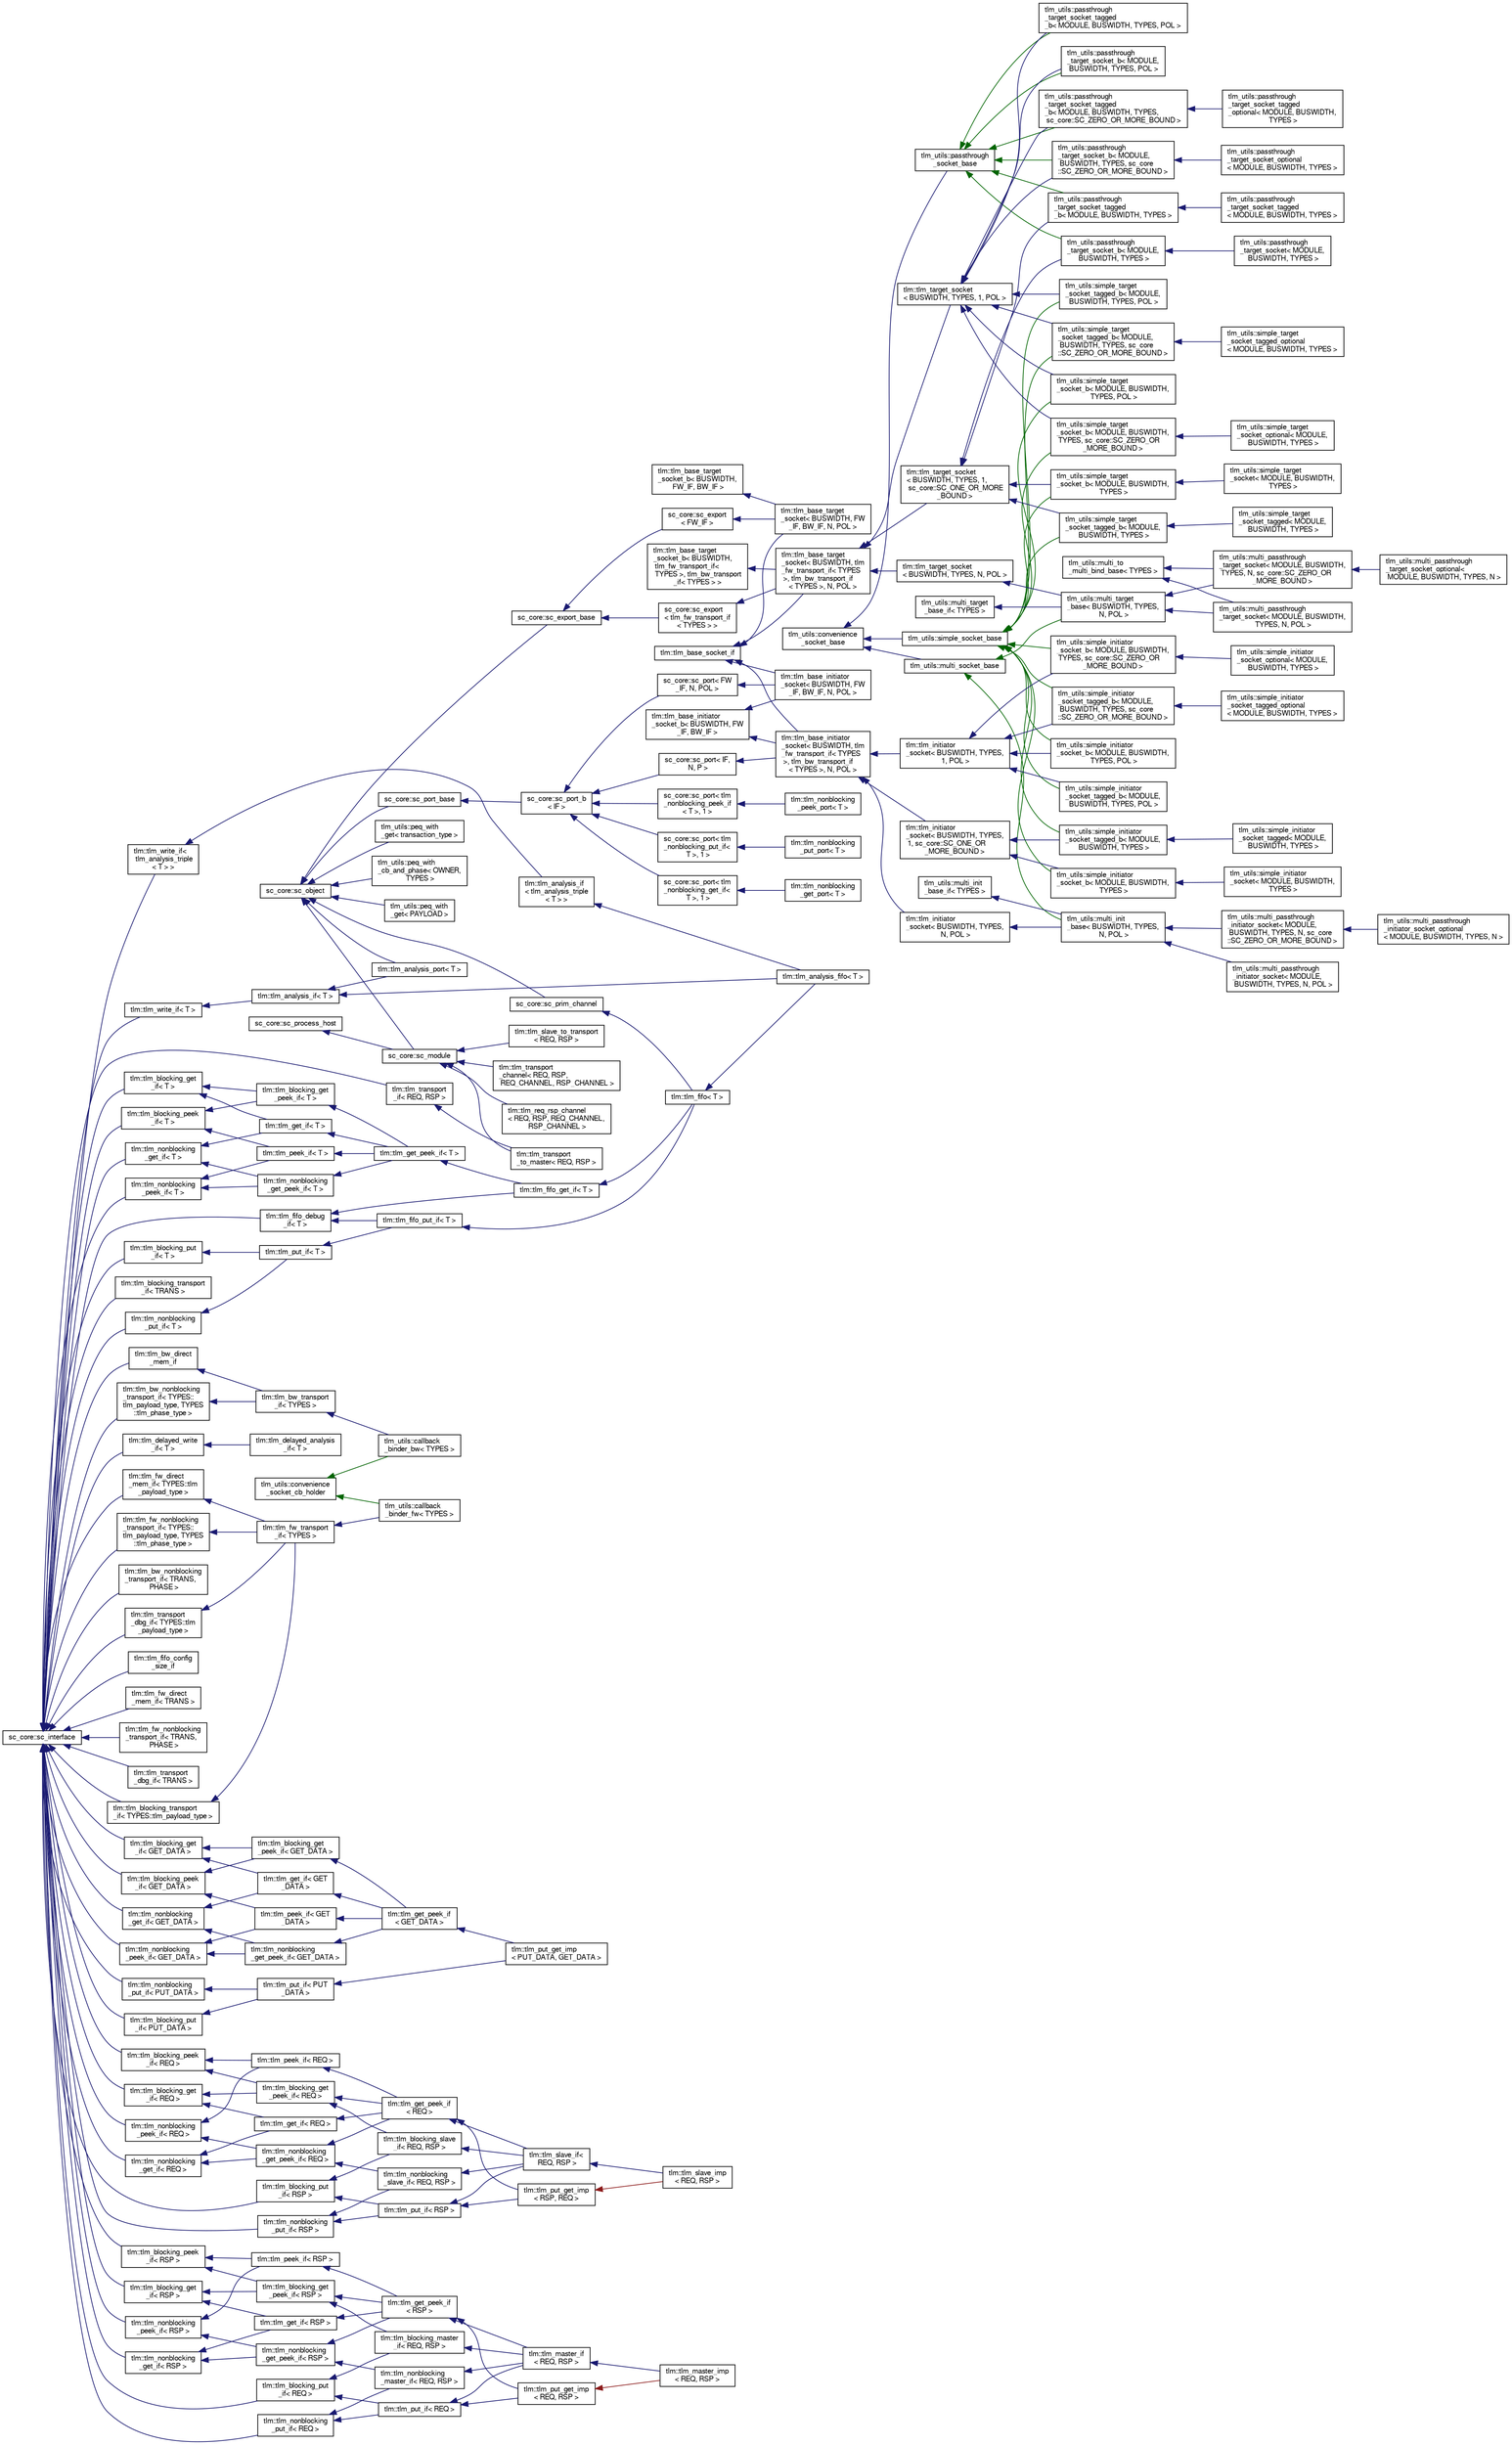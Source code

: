 digraph "Graphical Class Hierarchy"
{
  edge [fontname="FreeSans",fontsize="10",labelfontname="FreeSans",labelfontsize="10"];
  node [fontname="FreeSans",fontsize="10",shape=record];
  rankdir="LR";
  Node201 [label="tlm_utils::convenience\l_socket_base",height=0.2,width=0.4,color="black", fillcolor="white", style="filled",URL="$a02527.html"];
  Node201 -> Node202 [dir="back",color="midnightblue",fontsize="10",style="solid",fontname="FreeSans"];
  Node202 [label="tlm_utils::multi_socket_base",height=0.2,width=0.4,color="black", fillcolor="white", style="filled",URL="$a02539.html"];
  Node202 -> Node55 [dir="back",color="darkgreen",fontsize="10",style="solid",fontname="FreeSans"];
  Node55 [label="tlm_utils::multi_init\l_base\< BUSWIDTH, TYPES,\l N, POL \>",height=0.2,width=0.4,color="black", fillcolor="white", style="filled",URL="$a02603.html"];
  Node55 -> Node56 [dir="back",color="midnightblue",fontsize="10",style="solid",fontname="FreeSans"];
  Node56 [label="tlm_utils::multi_passthrough\l_initiator_socket\< MODULE,\l BUSWIDTH, TYPES, N, sc_core\l::SC_ZERO_OR_MORE_BOUND \>",height=0.2,width=0.4,color="black", fillcolor="white", style="filled",URL="$a02571.html"];
  Node56 -> Node57 [dir="back",color="midnightblue",fontsize="10",style="solid",fontname="FreeSans"];
  Node57 [label="tlm_utils::multi_passthrough\l_initiator_socket_optional\l\< MODULE, BUSWIDTH, TYPES, N \>",height=0.2,width=0.4,color="black", fillcolor="white", style="filled",URL="$a02575.html"];
  Node55 -> Node58 [dir="back",color="midnightblue",fontsize="10",style="solid",fontname="FreeSans"];
  Node58 [label="tlm_utils::multi_passthrough\l_initiator_socket\< MODULE,\l BUSWIDTH, TYPES, N, POL \>",height=0.2,width=0.4,color="black", fillcolor="white", style="filled",URL="$a02571.html"];
  Node202 -> Node3 [dir="back",color="darkgreen",fontsize="10",style="solid",fontname="FreeSans"];
  Node3 [label="tlm_utils::multi_target\l_base\< BUSWIDTH, TYPES,\l N, POL \>",height=0.2,width=0.4,color="black", fillcolor="white", style="filled",URL="$a02611.html"];
  Node3 -> Node4 [dir="back",color="midnightblue",fontsize="10",style="solid",fontname="FreeSans"];
  Node4 [label="tlm_utils::multi_passthrough\l_target_socket\< MODULE, BUSWIDTH,\l TYPES, N, sc_core::SC_ZERO_OR\l_MORE_BOUND \>",height=0.2,width=0.4,color="black", fillcolor="white", style="filled",URL="$a02579.html"];
  Node4 -> Node5 [dir="back",color="midnightblue",fontsize="10",style="solid",fontname="FreeSans"];
  Node5 [label="tlm_utils::multi_passthrough\l_target_socket_optional\<\l MODULE, BUSWIDTH, TYPES, N \>",height=0.2,width=0.4,color="black", fillcolor="white", style="filled",URL="$a02583.html"];
  Node3 -> Node6 [dir="back",color="midnightblue",fontsize="10",style="solid",fontname="FreeSans"];
  Node6 [label="tlm_utils::multi_passthrough\l_target_socket\< MODULE, BUSWIDTH,\l TYPES, N, POL \>",height=0.2,width=0.4,color="black", fillcolor="white", style="filled",URL="$a02579.html"];
  Node201 -> Node203 [dir="back",color="midnightblue",fontsize="10",style="solid",fontname="FreeSans"];
  Node203 [label="tlm_utils::passthrough\l_socket_base",height=0.2,width=0.4,color="black", fillcolor="white", style="filled",URL="$a02535.html"];
  Node203 -> Node21 [dir="back",color="darkgreen",fontsize="10",style="solid",fontname="FreeSans"];
  Node21 [label="tlm_utils::passthrough\l_target_socket_b\< MODULE,\l BUSWIDTH, TYPES \>",height=0.2,width=0.4,color="black", fillcolor="white", style="filled",URL="$a02619.html"];
  Node21 -> Node22 [dir="back",color="midnightblue",fontsize="10",style="solid",fontname="FreeSans"];
  Node22 [label="tlm_utils::passthrough\l_target_socket\< MODULE,\l BUSWIDTH, TYPES \>",height=0.2,width=0.4,color="black", fillcolor="white", style="filled",URL="$a02627.html"];
  Node203 -> Node8 [dir="back",color="darkgreen",fontsize="10",style="solid",fontname="FreeSans"];
  Node8 [label="tlm_utils::passthrough\l_target_socket_b\< MODULE,\l BUSWIDTH, TYPES, sc_core\l::SC_ZERO_OR_MORE_BOUND \>",height=0.2,width=0.4,color="black", fillcolor="white", style="filled",URL="$a02619.html"];
  Node8 -> Node9 [dir="back",color="midnightblue",fontsize="10",style="solid",fontname="FreeSans"];
  Node9 [label="tlm_utils::passthrough\l_target_socket_optional\l\< MODULE, BUSWIDTH, TYPES \>",height=0.2,width=0.4,color="black", fillcolor="white", style="filled",URL="$a02631.html"];
  Node203 -> Node23 [dir="back",color="darkgreen",fontsize="10",style="solid",fontname="FreeSans"];
  Node23 [label="tlm_utils::passthrough\l_target_socket_tagged\l_b\< MODULE, BUSWIDTH, TYPES \>",height=0.2,width=0.4,color="black", fillcolor="white", style="filled",URL="$a02635.html"];
  Node23 -> Node24 [dir="back",color="midnightblue",fontsize="10",style="solid",fontname="FreeSans"];
  Node24 [label="tlm_utils::passthrough\l_target_socket_tagged\l\< MODULE, BUSWIDTH, TYPES \>",height=0.2,width=0.4,color="black", fillcolor="white", style="filled",URL="$a02643.html"];
  Node203 -> Node10 [dir="back",color="darkgreen",fontsize="10",style="solid",fontname="FreeSans"];
  Node10 [label="tlm_utils::passthrough\l_target_socket_tagged\l_b\< MODULE, BUSWIDTH, TYPES,\l sc_core::SC_ZERO_OR_MORE_BOUND \>",height=0.2,width=0.4,color="black", fillcolor="white", style="filled",URL="$a02635.html"];
  Node10 -> Node11 [dir="back",color="midnightblue",fontsize="10",style="solid",fontname="FreeSans"];
  Node11 [label="tlm_utils::passthrough\l_target_socket_tagged\l_optional\< MODULE, BUSWIDTH,\l TYPES \>",height=0.2,width=0.4,color="black", fillcolor="white", style="filled",URL="$a02647.html"];
  Node203 -> Node16 [dir="back",color="darkgreen",fontsize="10",style="solid",fontname="FreeSans"];
  Node16 [label="tlm_utils::passthrough\l_target_socket_b\< MODULE,\l BUSWIDTH, TYPES, POL \>",height=0.2,width=0.4,color="black", fillcolor="white", style="filled",URL="$a02619.html"];
  Node203 -> Node17 [dir="back",color="darkgreen",fontsize="10",style="solid",fontname="FreeSans"];
  Node17 [label="tlm_utils::passthrough\l_target_socket_tagged\l_b\< MODULE, BUSWIDTH, TYPES, POL \>",height=0.2,width=0.4,color="black", fillcolor="white", style="filled",URL="$a02635.html"];
  Node201 -> Node204 [dir="back",color="midnightblue",fontsize="10",style="solid",fontname="FreeSans"];
  Node204 [label="tlm_utils::simple_socket_base",height=0.2,width=0.4,color="black", fillcolor="white", style="filled",URL="$a02531.html"];
  Node204 -> Node67 [dir="back",color="darkgreen",fontsize="10",style="solid",fontname="FreeSans"];
  Node67 [label="tlm_utils::simple_initiator\l_socket_b\< MODULE, BUSWIDTH,\l TYPES \>",height=0.2,width=0.4,color="black", fillcolor="white", style="filled",URL="$a02671.html"];
  Node67 -> Node68 [dir="back",color="midnightblue",fontsize="10",style="solid",fontname="FreeSans"];
  Node68 [label="tlm_utils::simple_initiator\l_socket\< MODULE, BUSWIDTH,\l TYPES \>",height=0.2,width=0.4,color="black", fillcolor="white", style="filled",URL="$a02679.html"];
  Node204 -> Node60 [dir="back",color="darkgreen",fontsize="10",style="solid",fontname="FreeSans"];
  Node60 [label="tlm_utils::simple_initiator\l_socket_b\< MODULE, BUSWIDTH,\l TYPES, sc_core::SC_ZERO_OR\l_MORE_BOUND \>",height=0.2,width=0.4,color="black", fillcolor="white", style="filled",URL="$a02671.html"];
  Node60 -> Node61 [dir="back",color="midnightblue",fontsize="10",style="solid",fontname="FreeSans"];
  Node61 [label="tlm_utils::simple_initiator\l_socket_optional\< MODULE,\l BUSWIDTH, TYPES \>",height=0.2,width=0.4,color="black", fillcolor="white", style="filled",URL="$a02683.html"];
  Node204 -> Node69 [dir="back",color="darkgreen",fontsize="10",style="solid",fontname="FreeSans"];
  Node69 [label="tlm_utils::simple_initiator\l_socket_tagged_b\< MODULE,\l BUSWIDTH, TYPES \>",height=0.2,width=0.4,color="black", fillcolor="white", style="filled",URL="$a02687.html"];
  Node69 -> Node70 [dir="back",color="midnightblue",fontsize="10",style="solid",fontname="FreeSans"];
  Node70 [label="tlm_utils::simple_initiator\l_socket_tagged\< MODULE,\l BUSWIDTH, TYPES \>",height=0.2,width=0.4,color="black", fillcolor="white", style="filled",URL="$a02695.html"];
  Node204 -> Node62 [dir="back",color="darkgreen",fontsize="10",style="solid",fontname="FreeSans"];
  Node62 [label="tlm_utils::simple_initiator\l_socket_tagged_b\< MODULE,\l BUSWIDTH, TYPES, sc_core\l::SC_ZERO_OR_MORE_BOUND \>",height=0.2,width=0.4,color="black", fillcolor="white", style="filled",URL="$a02687.html"];
  Node62 -> Node63 [dir="back",color="midnightblue",fontsize="10",style="solid",fontname="FreeSans"];
  Node63 [label="tlm_utils::simple_initiator\l_socket_tagged_optional\l\< MODULE, BUSWIDTH, TYPES \>",height=0.2,width=0.4,color="black", fillcolor="white", style="filled",URL="$a02699.html"];
  Node204 -> Node25 [dir="back",color="darkgreen",fontsize="10",style="solid",fontname="FreeSans"];
  Node25 [label="tlm_utils::simple_target\l_socket_b\< MODULE, BUSWIDTH,\l TYPES \>",height=0.2,width=0.4,color="black", fillcolor="white", style="filled",URL="$a02703.html"];
  Node25 -> Node26 [dir="back",color="midnightblue",fontsize="10",style="solid",fontname="FreeSans"];
  Node26 [label="tlm_utils::simple_target\l_socket\< MODULE, BUSWIDTH,\l TYPES \>",height=0.2,width=0.4,color="black", fillcolor="white", style="filled",URL="$a02727.html"];
  Node204 -> Node12 [dir="back",color="darkgreen",fontsize="10",style="solid",fontname="FreeSans"];
  Node12 [label="tlm_utils::simple_target\l_socket_b\< MODULE, BUSWIDTH,\l TYPES, sc_core::SC_ZERO_OR\l_MORE_BOUND \>",height=0.2,width=0.4,color="black", fillcolor="white", style="filled",URL="$a02703.html"];
  Node12 -> Node13 [dir="back",color="midnightblue",fontsize="10",style="solid",fontname="FreeSans"];
  Node13 [label="tlm_utils::simple_target\l_socket_optional\< MODULE,\l BUSWIDTH, TYPES \>",height=0.2,width=0.4,color="black", fillcolor="white", style="filled",URL="$a02731.html"];
  Node204 -> Node27 [dir="back",color="darkgreen",fontsize="10",style="solid",fontname="FreeSans"];
  Node27 [label="tlm_utils::simple_target\l_socket_tagged_b\< MODULE,\l BUSWIDTH, TYPES \>",height=0.2,width=0.4,color="black", fillcolor="white", style="filled",URL="$a02735.html"];
  Node27 -> Node28 [dir="back",color="midnightblue",fontsize="10",style="solid",fontname="FreeSans"];
  Node28 [label="tlm_utils::simple_target\l_socket_tagged\< MODULE,\l BUSWIDTH, TYPES \>",height=0.2,width=0.4,color="black", fillcolor="white", style="filled",URL="$a02759.html"];
  Node204 -> Node14 [dir="back",color="darkgreen",fontsize="10",style="solid",fontname="FreeSans"];
  Node14 [label="tlm_utils::simple_target\l_socket_tagged_b\< MODULE,\l BUSWIDTH, TYPES, sc_core\l::SC_ZERO_OR_MORE_BOUND \>",height=0.2,width=0.4,color="black", fillcolor="white", style="filled",URL="$a02735.html"];
  Node14 -> Node15 [dir="back",color="midnightblue",fontsize="10",style="solid",fontname="FreeSans"];
  Node15 [label="tlm_utils::simple_target\l_socket_tagged_optional\l\< MODULE, BUSWIDTH, TYPES \>",height=0.2,width=0.4,color="black", fillcolor="white", style="filled",URL="$a02763.html"];
  Node204 -> Node64 [dir="back",color="darkgreen",fontsize="10",style="solid",fontname="FreeSans"];
  Node64 [label="tlm_utils::simple_initiator\l_socket_b\< MODULE, BUSWIDTH,\l TYPES, POL \>",height=0.2,width=0.4,color="black", fillcolor="white", style="filled",URL="$a02671.html"];
  Node204 -> Node65 [dir="back",color="darkgreen",fontsize="10",style="solid",fontname="FreeSans"];
  Node65 [label="tlm_utils::simple_initiator\l_socket_tagged_b\< MODULE,\l BUSWIDTH, TYPES, POL \>",height=0.2,width=0.4,color="black", fillcolor="white", style="filled",URL="$a02687.html"];
  Node204 -> Node18 [dir="back",color="darkgreen",fontsize="10",style="solid",fontname="FreeSans"];
  Node18 [label="tlm_utils::simple_target\l_socket_b\< MODULE, BUSWIDTH,\l TYPES, POL \>",height=0.2,width=0.4,color="black", fillcolor="white", style="filled",URL="$a02703.html"];
  Node204 -> Node19 [dir="back",color="darkgreen",fontsize="10",style="solid",fontname="FreeSans"];
  Node19 [label="tlm_utils::simple_target\l_socket_tagged_b\< MODULE,\l BUSWIDTH, TYPES, POL \>",height=0.2,width=0.4,color="black", fillcolor="white", style="filled",URL="$a02735.html"];
  Node200 [label="tlm_utils::convenience\l_socket_cb_holder",height=0.2,width=0.4,color="black", fillcolor="white", style="filled",URL="$a02543.html"];
  Node200 -> Node116 [dir="back",color="darkgreen",fontsize="10",style="solid",fontname="FreeSans"];
  Node116 [label="tlm_utils::callback\l_binder_bw\< TYPES \>",height=0.2,width=0.4,color="black", fillcolor="white", style="filled",URL="$a02595.html"];
  Node200 -> Node167 [dir="back",color="darkgreen",fontsize="10",style="solid",fontname="FreeSans"];
  Node167 [label="tlm_utils::callback\l_binder_fw\< TYPES \>",height=0.2,width=0.4,color="black", fillcolor="white", style="filled",URL="$a02591.html"];
  Node192 [label="tlm_utils::multi_init\l_base_if\< TYPES \>",height=0.2,width=0.4,color="black", fillcolor="white", style="filled",URL="$a02599.html"];
  Node192 -> Node55 [dir="back",color="midnightblue",fontsize="10",style="solid",fontname="FreeSans"];
  Node191 [label="tlm_utils::multi_target\l_base_if\< TYPES \>",height=0.2,width=0.4,color="black", fillcolor="white", style="filled",URL="$a02607.html"];
  Node191 -> Node3 [dir="back",color="midnightblue",fontsize="10",style="solid",fontname="FreeSans"];
  Node190 [label="tlm_utils::multi_to\l_multi_bind_base\< TYPES \>",height=0.2,width=0.4,color="black", fillcolor="white", style="filled",URL="$a02615.html"];
  Node190 -> Node4 [dir="back",color="midnightblue",fontsize="10",style="solid",fontname="FreeSans"];
  Node190 -> Node6 [dir="back",color="midnightblue",fontsize="10",style="solid",fontname="FreeSans"];
  Node102 [label="sc_core::sc_interface",height=0.2,width=0.4,color="black", fillcolor="white", style="filled",URL="/mnt/c/Users/fangk/Documents/hdl-playground/lib/systemc-2.3.3/objdir/docs/sysc/doxygen/systemc.tag$a01196.html"];
  Node102 -> Node103 [dir="back",color="midnightblue",fontsize="10",style="solid",fontname="FreeSans"];
  Node103 [label="tlm::tlm_blocking_get\l_if\< T \>",height=0.2,width=0.4,color="black", fillcolor="white", style="filled",URL="$a02275.html"];
  Node103 -> Node104 [dir="back",color="midnightblue",fontsize="10",style="solid",fontname="FreeSans"];
  Node104 [label="tlm::tlm_blocking_get\l_peek_if\< T \>",height=0.2,width=0.4,color="black", fillcolor="white", style="filled",URL="$a02311.html"];
  Node104 -> Node105 [dir="back",color="midnightblue",fontsize="10",style="solid",fontname="FreeSans"];
  Node105 [label="tlm::tlm_get_peek_if\< T \>",height=0.2,width=0.4,color="black", fillcolor="white", style="filled",URL="$a02319.html"];
  Node105 -> Node106 [dir="back",color="midnightblue",fontsize="10",style="solid",fontname="FreeSans"];
  Node106 [label="tlm::tlm_fifo_get_if\< T \>",height=0.2,width=0.4,color="black", fillcolor="white", style="filled",URL="$a02331.html"];
  Node106 -> Node97 [dir="back",color="midnightblue",fontsize="10",style="solid",fontname="FreeSans"];
  Node97 [label="tlm::tlm_fifo\< T \>",height=0.2,width=0.4,color="black", fillcolor="white", style="filled",URL="$a02379.html"];
  Node97 -> Node98 [dir="back",color="midnightblue",fontsize="10",style="solid",fontname="FreeSans"];
  Node98 [label="tlm::tlm_analysis_fifo\< T \>",height=0.2,width=0.4,color="black", fillcolor="white", style="filled",URL="$a02243.html"];
  Node103 -> Node107 [dir="back",color="midnightblue",fontsize="10",style="solid",fontname="FreeSans"];
  Node107 [label="tlm::tlm_get_if\< T \>",height=0.2,width=0.4,color="black", fillcolor="white", style="filled",URL="$a02291.html"];
  Node107 -> Node105 [dir="back",color="midnightblue",fontsize="10",style="solid",fontname="FreeSans"];
  Node102 -> Node108 [dir="back",color="midnightblue",fontsize="10",style="solid",fontname="FreeSans"];
  Node108 [label="tlm::tlm_blocking_peek\l_if\< T \>",height=0.2,width=0.4,color="black", fillcolor="white", style="filled",URL="$a02299.html"];
  Node108 -> Node104 [dir="back",color="midnightblue",fontsize="10",style="solid",fontname="FreeSans"];
  Node108 -> Node109 [dir="back",color="midnightblue",fontsize="10",style="solid",fontname="FreeSans"];
  Node109 [label="tlm::tlm_peek_if\< T \>",height=0.2,width=0.4,color="black", fillcolor="white", style="filled",URL="$a02307.html"];
  Node109 -> Node105 [dir="back",color="midnightblue",fontsize="10",style="solid",fontname="FreeSans"];
  Node102 -> Node110 [dir="back",color="midnightblue",fontsize="10",style="solid",fontname="FreeSans"];
  Node110 [label="tlm::tlm_blocking_put\l_if\< T \>",height=0.2,width=0.4,color="black", fillcolor="white", style="filled",URL="$a02279.html"];
  Node110 -> Node111 [dir="back",color="midnightblue",fontsize="10",style="solid",fontname="FreeSans"];
  Node111 [label="tlm::tlm_put_if\< T \>",height=0.2,width=0.4,color="black", fillcolor="white", style="filled",URL="$a02295.html"];
  Node111 -> Node112 [dir="back",color="midnightblue",fontsize="10",style="solid",fontname="FreeSans"];
  Node112 [label="tlm::tlm_fifo_put_if\< T \>",height=0.2,width=0.4,color="black", fillcolor="white", style="filled",URL="$a02327.html"];
  Node112 -> Node97 [dir="back",color="midnightblue",fontsize="10",style="solid",fontname="FreeSans"];
  Node102 -> Node113 [dir="back",color="midnightblue",fontsize="10",style="solid",fontname="FreeSans"];
  Node113 [label="tlm::tlm_blocking_transport\l_if\< TRANS \>",height=0.2,width=0.4,color="black", fillcolor="white", style="filled",URL="$a02431.html"];
  Node102 -> Node114 [dir="back",color="midnightblue",fontsize="10",style="solid",fontname="FreeSans"];
  Node114 [label="tlm::tlm_bw_direct\l_mem_if",height=0.2,width=0.4,color="black", fillcolor="white", style="filled",URL="$a02439.html"];
  Node114 -> Node115 [dir="back",color="midnightblue",fontsize="10",style="solid",fontname="FreeSans"];
  Node115 [label="tlm::tlm_bw_transport\l_if\< TYPES \>",height=0.2,width=0.4,color="black", fillcolor="white", style="filled",URL="$a02455.html"];
  Node115 -> Node116 [dir="back",color="midnightblue",fontsize="10",style="solid",fontname="FreeSans"];
  Node102 -> Node117 [dir="back",color="midnightblue",fontsize="10",style="solid",fontname="FreeSans"];
  Node117 [label="tlm::tlm_bw_nonblocking\l_transport_if\< TRANS,\l PHASE \>",height=0.2,width=0.4,color="black", fillcolor="white", style="filled",URL="$a02427.html"];
  Node102 -> Node118 [dir="back",color="midnightblue",fontsize="10",style="solid",fontname="FreeSans"];
  Node118 [label="tlm::tlm_delayed_write\l_if\< T \>",height=0.2,width=0.4,color="black", fillcolor="white", style="filled",URL="$a02267.html"];
  Node118 -> Node119 [dir="back",color="midnightblue",fontsize="10",style="solid",fontname="FreeSans"];
  Node119 [label="tlm::tlm_delayed_analysis\l_if\< T \>",height=0.2,width=0.4,color="black", fillcolor="white", style="filled",URL="$a02251.html"];
  Node102 -> Node120 [dir="back",color="midnightblue",fontsize="10",style="solid",fontname="FreeSans"];
  Node120 [label="tlm::tlm_fifo_config\l_size_if",height=0.2,width=0.4,color="black", fillcolor="white", style="filled",URL="$a02335.html"];
  Node102 -> Node121 [dir="back",color="midnightblue",fontsize="10",style="solid",fontname="FreeSans"];
  Node121 [label="tlm::tlm_fifo_debug\l_if\< T \>",height=0.2,width=0.4,color="black", fillcolor="white", style="filled",URL="$a02323.html"];
  Node121 -> Node106 [dir="back",color="midnightblue",fontsize="10",style="solid",fontname="FreeSans"];
  Node121 -> Node112 [dir="back",color="midnightblue",fontsize="10",style="solid",fontname="FreeSans"];
  Node102 -> Node122 [dir="back",color="midnightblue",fontsize="10",style="solid",fontname="FreeSans"];
  Node122 [label="tlm::tlm_fw_direct\l_mem_if\< TRANS \>",height=0.2,width=0.4,color="black", fillcolor="white", style="filled",URL="$a02435.html"];
  Node102 -> Node123 [dir="back",color="midnightblue",fontsize="10",style="solid",fontname="FreeSans"];
  Node123 [label="tlm::tlm_fw_nonblocking\l_transport_if\< TRANS,\l PHASE \>",height=0.2,width=0.4,color="black", fillcolor="white", style="filled",URL="$a02423.html"];
  Node102 -> Node124 [dir="back",color="midnightblue",fontsize="10",style="solid",fontname="FreeSans"];
  Node124 [label="tlm::tlm_nonblocking\l_get_if\< T \>",height=0.2,width=0.4,color="black", fillcolor="white", style="filled",URL="$a02283.html"];
  Node124 -> Node107 [dir="back",color="midnightblue",fontsize="10",style="solid",fontname="FreeSans"];
  Node124 -> Node125 [dir="back",color="midnightblue",fontsize="10",style="solid",fontname="FreeSans"];
  Node125 [label="tlm::tlm_nonblocking\l_get_peek_if\< T \>",height=0.2,width=0.4,color="black", fillcolor="white", style="filled",URL="$a02315.html"];
  Node125 -> Node105 [dir="back",color="midnightblue",fontsize="10",style="solid",fontname="FreeSans"];
  Node102 -> Node126 [dir="back",color="midnightblue",fontsize="10",style="solid",fontname="FreeSans"];
  Node126 [label="tlm::tlm_nonblocking\l_peek_if\< T \>",height=0.2,width=0.4,color="black", fillcolor="white", style="filled",URL="$a02303.html"];
  Node126 -> Node125 [dir="back",color="midnightblue",fontsize="10",style="solid",fontname="FreeSans"];
  Node126 -> Node109 [dir="back",color="midnightblue",fontsize="10",style="solid",fontname="FreeSans"];
  Node102 -> Node127 [dir="back",color="midnightblue",fontsize="10",style="solid",fontname="FreeSans"];
  Node127 [label="tlm::tlm_nonblocking\l_put_if\< T \>",height=0.2,width=0.4,color="black", fillcolor="white", style="filled",URL="$a02287.html"];
  Node127 -> Node111 [dir="back",color="midnightblue",fontsize="10",style="solid",fontname="FreeSans"];
  Node102 -> Node128 [dir="back",color="midnightblue",fontsize="10",style="solid",fontname="FreeSans"];
  Node128 [label="tlm::tlm_transport\l_dbg_if\< TRANS \>",height=0.2,width=0.4,color="black", fillcolor="white", style="filled",URL="$a02443.html"];
  Node102 -> Node129 [dir="back",color="midnightblue",fontsize="10",style="solid",fontname="FreeSans"];
  Node129 [label="tlm::tlm_transport\l_if\< REQ, RSP \>",height=0.2,width=0.4,color="black", fillcolor="white", style="filled",URL="$a02271.html"];
  Node129 -> Node80 [dir="back",color="midnightblue",fontsize="10",style="solid",fontname="FreeSans"];
  Node80 [label="tlm::tlm_transport\l_to_master\< REQ, RSP \>",height=0.2,width=0.4,color="black", fillcolor="white", style="filled",URL="$a02367.html"];
  Node102 -> Node130 [dir="back",color="midnightblue",fontsize="10",style="solid",fontname="FreeSans"];
  Node130 [label="tlm::tlm_write_if\< T \>",height=0.2,width=0.4,color="black", fillcolor="white", style="filled",URL="$a02263.html"];
  Node130 -> Node131 [dir="back",color="midnightblue",fontsize="10",style="solid",fontname="FreeSans"];
  Node131 [label="tlm::tlm_analysis_if\< T \>",height=0.2,width=0.4,color="black", fillcolor="white", style="filled",URL="$a02247.html"];
  Node131 -> Node98 [dir="back",color="midnightblue",fontsize="10",style="solid",fontname="FreeSans"];
  Node131 -> Node99 [dir="back",color="midnightblue",fontsize="10",style="solid",fontname="FreeSans"];
  Node99 [label="tlm::tlm_analysis_port\< T \>",height=0.2,width=0.4,color="black", fillcolor="white", style="filled",URL="$a02255.html"];
  Node102 -> Node132 [dir="back",color="midnightblue",fontsize="10",style="solid",fontname="FreeSans"];
  Node132 [label="tlm::tlm_blocking_get\l_if\< GET_DATA \>",height=0.2,width=0.4,color="black", fillcolor="white", style="filled",URL="$a02275.html"];
  Node132 -> Node133 [dir="back",color="midnightblue",fontsize="10",style="solid",fontname="FreeSans"];
  Node133 [label="tlm::tlm_blocking_get\l_peek_if\< GET_DATA \>",height=0.2,width=0.4,color="black", fillcolor="white", style="filled",URL="$a02311.html"];
  Node133 -> Node134 [dir="back",color="midnightblue",fontsize="10",style="solid",fontname="FreeSans"];
  Node134 [label="tlm::tlm_get_peek_if\l\< GET_DATA \>",height=0.2,width=0.4,color="black", fillcolor="white", style="filled",URL="$a02319.html"];
  Node134 -> Node135 [dir="back",color="midnightblue",fontsize="10",style="solid",fontname="FreeSans"];
  Node135 [label="tlm::tlm_put_get_imp\l\< PUT_DATA, GET_DATA \>",height=0.2,width=0.4,color="black", fillcolor="white", style="filled",URL="$a02383.html"];
  Node132 -> Node136 [dir="back",color="midnightblue",fontsize="10",style="solid",fontname="FreeSans"];
  Node136 [label="tlm::tlm_get_if\< GET\l_DATA \>",height=0.2,width=0.4,color="black", fillcolor="white", style="filled",URL="$a02291.html"];
  Node136 -> Node134 [dir="back",color="midnightblue",fontsize="10",style="solid",fontname="FreeSans"];
  Node102 -> Node137 [dir="back",color="midnightblue",fontsize="10",style="solid",fontname="FreeSans"];
  Node137 [label="tlm::tlm_blocking_get\l_if\< REQ \>",height=0.2,width=0.4,color="black", fillcolor="white", style="filled",URL="$a02275.html"];
  Node137 -> Node138 [dir="back",color="midnightblue",fontsize="10",style="solid",fontname="FreeSans"];
  Node138 [label="tlm::tlm_blocking_get\l_peek_if\< REQ \>",height=0.2,width=0.4,color="black", fillcolor="white", style="filled",URL="$a02311.html"];
  Node138 -> Node139 [dir="back",color="midnightblue",fontsize="10",style="solid",fontname="FreeSans"];
  Node139 [label="tlm::tlm_blocking_slave\l_if\< REQ, RSP \>",height=0.2,width=0.4,color="black", fillcolor="white", style="filled",URL="$a02343.html"];
  Node139 -> Node140 [dir="back",color="midnightblue",fontsize="10",style="solid",fontname="FreeSans"];
  Node140 [label="tlm::tlm_slave_if\<\l REQ, RSP \>",height=0.2,width=0.4,color="black", fillcolor="white", style="filled",URL="$a02359.html"];
  Node140 -> Node141 [dir="back",color="midnightblue",fontsize="10",style="solid",fontname="FreeSans"];
  Node141 [label="tlm::tlm_slave_imp\l\< REQ, RSP \>",height=0.2,width=0.4,color="black", fillcolor="white", style="filled",URL="$a02391.html"];
  Node138 -> Node142 [dir="back",color="midnightblue",fontsize="10",style="solid",fontname="FreeSans"];
  Node142 [label="tlm::tlm_get_peek_if\l\< REQ \>",height=0.2,width=0.4,color="black", fillcolor="white", style="filled",URL="$a02319.html"];
  Node142 -> Node140 [dir="back",color="midnightblue",fontsize="10",style="solid",fontname="FreeSans"];
  Node142 -> Node143 [dir="back",color="midnightblue",fontsize="10",style="solid",fontname="FreeSans"];
  Node143 [label="tlm::tlm_put_get_imp\l\< RSP, REQ \>",height=0.2,width=0.4,color="black", fillcolor="white", style="filled",URL="$a02383.html"];
  Node143 -> Node141 [dir="back",color="firebrick4",fontsize="10",style="solid",fontname="FreeSans"];
  Node137 -> Node144 [dir="back",color="midnightblue",fontsize="10",style="solid",fontname="FreeSans"];
  Node144 [label="tlm::tlm_get_if\< REQ \>",height=0.2,width=0.4,color="black", fillcolor="white", style="filled",URL="$a02291.html"];
  Node144 -> Node142 [dir="back",color="midnightblue",fontsize="10",style="solid",fontname="FreeSans"];
  Node102 -> Node145 [dir="back",color="midnightblue",fontsize="10",style="solid",fontname="FreeSans"];
  Node145 [label="tlm::tlm_blocking_get\l_if\< RSP \>",height=0.2,width=0.4,color="black", fillcolor="white", style="filled",URL="$a02275.html"];
  Node145 -> Node146 [dir="back",color="midnightblue",fontsize="10",style="solid",fontname="FreeSans"];
  Node146 [label="tlm::tlm_blocking_get\l_peek_if\< RSP \>",height=0.2,width=0.4,color="black", fillcolor="white", style="filled",URL="$a02311.html"];
  Node146 -> Node147 [dir="back",color="midnightblue",fontsize="10",style="solid",fontname="FreeSans"];
  Node147 [label="tlm::tlm_blocking_master\l_if\< REQ, RSP \>",height=0.2,width=0.4,color="black", fillcolor="white", style="filled",URL="$a02339.html"];
  Node147 -> Node148 [dir="back",color="midnightblue",fontsize="10",style="solid",fontname="FreeSans"];
  Node148 [label="tlm::tlm_master_if\l\< REQ, RSP \>",height=0.2,width=0.4,color="black", fillcolor="white", style="filled",URL="$a02355.html"];
  Node148 -> Node149 [dir="back",color="midnightblue",fontsize="10",style="solid",fontname="FreeSans"];
  Node149 [label="tlm::tlm_master_imp\l\< REQ, RSP \>",height=0.2,width=0.4,color="black", fillcolor="white", style="filled",URL="$a02387.html"];
  Node146 -> Node150 [dir="back",color="midnightblue",fontsize="10",style="solid",fontname="FreeSans"];
  Node150 [label="tlm::tlm_get_peek_if\l\< RSP \>",height=0.2,width=0.4,color="black", fillcolor="white", style="filled",URL="$a02319.html"];
  Node150 -> Node148 [dir="back",color="midnightblue",fontsize="10",style="solid",fontname="FreeSans"];
  Node150 -> Node151 [dir="back",color="midnightblue",fontsize="10",style="solid",fontname="FreeSans"];
  Node151 [label="tlm::tlm_put_get_imp\l\< REQ, RSP \>",height=0.2,width=0.4,color="black", fillcolor="white", style="filled",URL="$a02383.html"];
  Node151 -> Node149 [dir="back",color="firebrick4",fontsize="10",style="solid",fontname="FreeSans"];
  Node145 -> Node152 [dir="back",color="midnightblue",fontsize="10",style="solid",fontname="FreeSans"];
  Node152 [label="tlm::tlm_get_if\< RSP \>",height=0.2,width=0.4,color="black", fillcolor="white", style="filled",URL="$a02291.html"];
  Node152 -> Node150 [dir="back",color="midnightblue",fontsize="10",style="solid",fontname="FreeSans"];
  Node102 -> Node153 [dir="back",color="midnightblue",fontsize="10",style="solid",fontname="FreeSans"];
  Node153 [label="tlm::tlm_blocking_peek\l_if\< GET_DATA \>",height=0.2,width=0.4,color="black", fillcolor="white", style="filled",URL="$a02299.html"];
  Node153 -> Node133 [dir="back",color="midnightblue",fontsize="10",style="solid",fontname="FreeSans"];
  Node153 -> Node154 [dir="back",color="midnightblue",fontsize="10",style="solid",fontname="FreeSans"];
  Node154 [label="tlm::tlm_peek_if\< GET\l_DATA \>",height=0.2,width=0.4,color="black", fillcolor="white", style="filled",URL="$a02307.html"];
  Node154 -> Node134 [dir="back",color="midnightblue",fontsize="10",style="solid",fontname="FreeSans"];
  Node102 -> Node155 [dir="back",color="midnightblue",fontsize="10",style="solid",fontname="FreeSans"];
  Node155 [label="tlm::tlm_blocking_peek\l_if\< REQ \>",height=0.2,width=0.4,color="black", fillcolor="white", style="filled",URL="$a02299.html"];
  Node155 -> Node138 [dir="back",color="midnightblue",fontsize="10",style="solid",fontname="FreeSans"];
  Node155 -> Node156 [dir="back",color="midnightblue",fontsize="10",style="solid",fontname="FreeSans"];
  Node156 [label="tlm::tlm_peek_if\< REQ \>",height=0.2,width=0.4,color="black", fillcolor="white", style="filled",URL="$a02307.html"];
  Node156 -> Node142 [dir="back",color="midnightblue",fontsize="10",style="solid",fontname="FreeSans"];
  Node102 -> Node157 [dir="back",color="midnightblue",fontsize="10",style="solid",fontname="FreeSans"];
  Node157 [label="tlm::tlm_blocking_peek\l_if\< RSP \>",height=0.2,width=0.4,color="black", fillcolor="white", style="filled",URL="$a02299.html"];
  Node157 -> Node146 [dir="back",color="midnightblue",fontsize="10",style="solid",fontname="FreeSans"];
  Node157 -> Node158 [dir="back",color="midnightblue",fontsize="10",style="solid",fontname="FreeSans"];
  Node158 [label="tlm::tlm_peek_if\< RSP \>",height=0.2,width=0.4,color="black", fillcolor="white", style="filled",URL="$a02307.html"];
  Node158 -> Node150 [dir="back",color="midnightblue",fontsize="10",style="solid",fontname="FreeSans"];
  Node102 -> Node159 [dir="back",color="midnightblue",fontsize="10",style="solid",fontname="FreeSans"];
  Node159 [label="tlm::tlm_blocking_put\l_if\< PUT_DATA \>",height=0.2,width=0.4,color="black", fillcolor="white", style="filled",URL="$a02279.html"];
  Node159 -> Node160 [dir="back",color="midnightblue",fontsize="10",style="solid",fontname="FreeSans"];
  Node160 [label="tlm::tlm_put_if\< PUT\l_DATA \>",height=0.2,width=0.4,color="black", fillcolor="white", style="filled",URL="$a02295.html"];
  Node160 -> Node135 [dir="back",color="midnightblue",fontsize="10",style="solid",fontname="FreeSans"];
  Node102 -> Node161 [dir="back",color="midnightblue",fontsize="10",style="solid",fontname="FreeSans"];
  Node161 [label="tlm::tlm_blocking_put\l_if\< REQ \>",height=0.2,width=0.4,color="black", fillcolor="white", style="filled",URL="$a02279.html"];
  Node161 -> Node147 [dir="back",color="midnightblue",fontsize="10",style="solid",fontname="FreeSans"];
  Node161 -> Node162 [dir="back",color="midnightblue",fontsize="10",style="solid",fontname="FreeSans"];
  Node162 [label="tlm::tlm_put_if\< REQ \>",height=0.2,width=0.4,color="black", fillcolor="white", style="filled",URL="$a02295.html"];
  Node162 -> Node148 [dir="back",color="midnightblue",fontsize="10",style="solid",fontname="FreeSans"];
  Node162 -> Node151 [dir="back",color="midnightblue",fontsize="10",style="solid",fontname="FreeSans"];
  Node102 -> Node163 [dir="back",color="midnightblue",fontsize="10",style="solid",fontname="FreeSans"];
  Node163 [label="tlm::tlm_blocking_put\l_if\< RSP \>",height=0.2,width=0.4,color="black", fillcolor="white", style="filled",URL="$a02279.html"];
  Node163 -> Node139 [dir="back",color="midnightblue",fontsize="10",style="solid",fontname="FreeSans"];
  Node163 -> Node164 [dir="back",color="midnightblue",fontsize="10",style="solid",fontname="FreeSans"];
  Node164 [label="tlm::tlm_put_if\< RSP \>",height=0.2,width=0.4,color="black", fillcolor="white", style="filled",URL="$a02295.html"];
  Node164 -> Node140 [dir="back",color="midnightblue",fontsize="10",style="solid",fontname="FreeSans"];
  Node164 -> Node143 [dir="back",color="midnightblue",fontsize="10",style="solid",fontname="FreeSans"];
  Node102 -> Node165 [dir="back",color="midnightblue",fontsize="10",style="solid",fontname="FreeSans"];
  Node165 [label="tlm::tlm_blocking_transport\l_if\< TYPES::tlm_payload_type \>",height=0.2,width=0.4,color="black", fillcolor="white", style="filled",URL="$a02431.html"];
  Node165 -> Node166 [dir="back",color="midnightblue",fontsize="10",style="solid",fontname="FreeSans"];
  Node166 [label="tlm::tlm_fw_transport\l_if\< TYPES \>",height=0.2,width=0.4,color="black", fillcolor="white", style="filled",URL="$a02451.html"];
  Node166 -> Node167 [dir="back",color="midnightblue",fontsize="10",style="solid",fontname="FreeSans"];
  Node102 -> Node168 [dir="back",color="midnightblue",fontsize="10",style="solid",fontname="FreeSans"];
  Node168 [label="tlm::tlm_bw_nonblocking\l_transport_if\< TYPES::\ltlm_payload_type, TYPES\l::tlm_phase_type \>",height=0.2,width=0.4,color="black", fillcolor="white", style="filled",URL="$a02427.html"];
  Node168 -> Node115 [dir="back",color="midnightblue",fontsize="10",style="solid",fontname="FreeSans"];
  Node102 -> Node169 [dir="back",color="midnightblue",fontsize="10",style="solid",fontname="FreeSans"];
  Node169 [label="tlm::tlm_fw_direct\l_mem_if\< TYPES::tlm\l_payload_type \>",height=0.2,width=0.4,color="black", fillcolor="white", style="filled",URL="$a02435.html"];
  Node169 -> Node166 [dir="back",color="midnightblue",fontsize="10",style="solid",fontname="FreeSans"];
  Node102 -> Node170 [dir="back",color="midnightblue",fontsize="10",style="solid",fontname="FreeSans"];
  Node170 [label="tlm::tlm_fw_nonblocking\l_transport_if\< TYPES::\ltlm_payload_type, TYPES\l::tlm_phase_type \>",height=0.2,width=0.4,color="black", fillcolor="white", style="filled",URL="$a02423.html"];
  Node170 -> Node166 [dir="back",color="midnightblue",fontsize="10",style="solid",fontname="FreeSans"];
  Node102 -> Node171 [dir="back",color="midnightblue",fontsize="10",style="solid",fontname="FreeSans"];
  Node171 [label="tlm::tlm_nonblocking\l_get_if\< GET_DATA \>",height=0.2,width=0.4,color="black", fillcolor="white", style="filled",URL="$a02283.html"];
  Node171 -> Node136 [dir="back",color="midnightblue",fontsize="10",style="solid",fontname="FreeSans"];
  Node171 -> Node172 [dir="back",color="midnightblue",fontsize="10",style="solid",fontname="FreeSans"];
  Node172 [label="tlm::tlm_nonblocking\l_get_peek_if\< GET_DATA \>",height=0.2,width=0.4,color="black", fillcolor="white", style="filled",URL="$a02315.html"];
  Node172 -> Node134 [dir="back",color="midnightblue",fontsize="10",style="solid",fontname="FreeSans"];
  Node102 -> Node173 [dir="back",color="midnightblue",fontsize="10",style="solid",fontname="FreeSans"];
  Node173 [label="tlm::tlm_nonblocking\l_get_if\< REQ \>",height=0.2,width=0.4,color="black", fillcolor="white", style="filled",URL="$a02283.html"];
  Node173 -> Node144 [dir="back",color="midnightblue",fontsize="10",style="solid",fontname="FreeSans"];
  Node173 -> Node174 [dir="back",color="midnightblue",fontsize="10",style="solid",fontname="FreeSans"];
  Node174 [label="tlm::tlm_nonblocking\l_get_peek_if\< REQ \>",height=0.2,width=0.4,color="black", fillcolor="white", style="filled",URL="$a02315.html"];
  Node174 -> Node175 [dir="back",color="midnightblue",fontsize="10",style="solid",fontname="FreeSans"];
  Node175 [label="tlm::tlm_nonblocking\l_slave_if\< REQ, RSP \>",height=0.2,width=0.4,color="black", fillcolor="white", style="filled",URL="$a02351.html"];
  Node175 -> Node140 [dir="back",color="midnightblue",fontsize="10",style="solid",fontname="FreeSans"];
  Node174 -> Node142 [dir="back",color="midnightblue",fontsize="10",style="solid",fontname="FreeSans"];
  Node102 -> Node176 [dir="back",color="midnightblue",fontsize="10",style="solid",fontname="FreeSans"];
  Node176 [label="tlm::tlm_nonblocking\l_get_if\< RSP \>",height=0.2,width=0.4,color="black", fillcolor="white", style="filled",URL="$a02283.html"];
  Node176 -> Node152 [dir="back",color="midnightblue",fontsize="10",style="solid",fontname="FreeSans"];
  Node176 -> Node177 [dir="back",color="midnightblue",fontsize="10",style="solid",fontname="FreeSans"];
  Node177 [label="tlm::tlm_nonblocking\l_get_peek_if\< RSP \>",height=0.2,width=0.4,color="black", fillcolor="white", style="filled",URL="$a02315.html"];
  Node177 -> Node178 [dir="back",color="midnightblue",fontsize="10",style="solid",fontname="FreeSans"];
  Node178 [label="tlm::tlm_nonblocking\l_master_if\< REQ, RSP \>",height=0.2,width=0.4,color="black", fillcolor="white", style="filled",URL="$a02347.html"];
  Node178 -> Node148 [dir="back",color="midnightblue",fontsize="10",style="solid",fontname="FreeSans"];
  Node177 -> Node150 [dir="back",color="midnightblue",fontsize="10",style="solid",fontname="FreeSans"];
  Node102 -> Node179 [dir="back",color="midnightblue",fontsize="10",style="solid",fontname="FreeSans"];
  Node179 [label="tlm::tlm_nonblocking\l_peek_if\< GET_DATA \>",height=0.2,width=0.4,color="black", fillcolor="white", style="filled",URL="$a02303.html"];
  Node179 -> Node172 [dir="back",color="midnightblue",fontsize="10",style="solid",fontname="FreeSans"];
  Node179 -> Node154 [dir="back",color="midnightblue",fontsize="10",style="solid",fontname="FreeSans"];
  Node102 -> Node180 [dir="back",color="midnightblue",fontsize="10",style="solid",fontname="FreeSans"];
  Node180 [label="tlm::tlm_nonblocking\l_peek_if\< REQ \>",height=0.2,width=0.4,color="black", fillcolor="white", style="filled",URL="$a02303.html"];
  Node180 -> Node174 [dir="back",color="midnightblue",fontsize="10",style="solid",fontname="FreeSans"];
  Node180 -> Node156 [dir="back",color="midnightblue",fontsize="10",style="solid",fontname="FreeSans"];
  Node102 -> Node181 [dir="back",color="midnightblue",fontsize="10",style="solid",fontname="FreeSans"];
  Node181 [label="tlm::tlm_nonblocking\l_peek_if\< RSP \>",height=0.2,width=0.4,color="black", fillcolor="white", style="filled",URL="$a02303.html"];
  Node181 -> Node177 [dir="back",color="midnightblue",fontsize="10",style="solid",fontname="FreeSans"];
  Node181 -> Node158 [dir="back",color="midnightblue",fontsize="10",style="solid",fontname="FreeSans"];
  Node102 -> Node182 [dir="back",color="midnightblue",fontsize="10",style="solid",fontname="FreeSans"];
  Node182 [label="tlm::tlm_nonblocking\l_put_if\< PUT_DATA \>",height=0.2,width=0.4,color="black", fillcolor="white", style="filled",URL="$a02287.html"];
  Node182 -> Node160 [dir="back",color="midnightblue",fontsize="10",style="solid",fontname="FreeSans"];
  Node102 -> Node183 [dir="back",color="midnightblue",fontsize="10",style="solid",fontname="FreeSans"];
  Node183 [label="tlm::tlm_nonblocking\l_put_if\< REQ \>",height=0.2,width=0.4,color="black", fillcolor="white", style="filled",URL="$a02287.html"];
  Node183 -> Node178 [dir="back",color="midnightblue",fontsize="10",style="solid",fontname="FreeSans"];
  Node183 -> Node162 [dir="back",color="midnightblue",fontsize="10",style="solid",fontname="FreeSans"];
  Node102 -> Node184 [dir="back",color="midnightblue",fontsize="10",style="solid",fontname="FreeSans"];
  Node184 [label="tlm::tlm_nonblocking\l_put_if\< RSP \>",height=0.2,width=0.4,color="black", fillcolor="white", style="filled",URL="$a02287.html"];
  Node184 -> Node175 [dir="back",color="midnightblue",fontsize="10",style="solid",fontname="FreeSans"];
  Node184 -> Node164 [dir="back",color="midnightblue",fontsize="10",style="solid",fontname="FreeSans"];
  Node102 -> Node185 [dir="back",color="midnightblue",fontsize="10",style="solid",fontname="FreeSans"];
  Node185 [label="tlm::tlm_transport\l_dbg_if\< TYPES::tlm\l_payload_type \>",height=0.2,width=0.4,color="black", fillcolor="white", style="filled",URL="$a02443.html"];
  Node185 -> Node166 [dir="back",color="midnightblue",fontsize="10",style="solid",fontname="FreeSans"];
  Node102 -> Node186 [dir="back",color="midnightblue",fontsize="10",style="solid",fontname="FreeSans"];
  Node186 [label="tlm::tlm_write_if\<\l tlm_analysis_triple\l\< T \> \>",height=0.2,width=0.4,color="black", fillcolor="white", style="filled",URL="$a02263.html"];
  Node186 -> Node187 [dir="back",color="midnightblue",fontsize="10",style="solid",fontname="FreeSans"];
  Node187 [label="tlm::tlm_analysis_if\l\< tlm_analysis_triple\l\< T \> \>",height=0.2,width=0.4,color="black", fillcolor="white", style="filled",URL="$a02247.html"];
  Node187 -> Node98 [dir="back",color="midnightblue",fontsize="10",style="solid",fontname="FreeSans"];
  Node81 [label="sc_core::sc_object",height=0.2,width=0.4,color="black", fillcolor="white", style="filled",URL="/mnt/c/Users/fangk/Documents/hdl-playground/lib/systemc-2.3.3/objdir/docs/sysc/doxygen/systemc.tag$a01884.html"];
  Node81 -> Node82 [dir="back",color="midnightblue",fontsize="10",style="solid",fontname="FreeSans"];
  Node82 [label="tlm_utils::peq_with\l_get\< transaction_type \>",height=0.2,width=0.4,color="black", fillcolor="white", style="filled",URL="$a02667.html"];
  Node81 -> Node83 [dir="back",color="midnightblue",fontsize="10",style="solid",fontname="FreeSans"];
  Node83 [label="sc_core::sc_export_base",height=0.2,width=0.4,color="black", fillcolor="white", style="filled",URL="/mnt/c/Users/fangk/Documents/hdl-playground/lib/systemc-2.3.3/objdir/docs/sysc/doxygen/systemc.tag$a01140.html"];
  Node83 -> Node84 [dir="back",color="midnightblue",fontsize="10",style="solid",fontname="FreeSans"];
  Node84 [label="sc_core::sc_export\l\< FW_IF \>",height=0.2,width=0.4,color="black", fillcolor="white", style="filled",URL="/mnt/c/Users/fangk/Documents/hdl-playground/lib/systemc-2.3.3/objdir/docs/sysc/doxygen/systemc.tag$a01144.html"];
  Node84 -> Node50 [dir="back",color="midnightblue",fontsize="10",style="solid",fontname="FreeSans"];
  Node50 [label="tlm::tlm_base_target\l_socket\< BUSWIDTH, FW\l_IF, BW_IF, N, POL \>",height=0.2,width=0.4,color="black", fillcolor="white", style="filled",URL="$a02511.html"];
  Node83 -> Node85 [dir="back",color="midnightblue",fontsize="10",style="solid",fontname="FreeSans"];
  Node85 [label="sc_core::sc_export\l\< tlm_fw_transport_if\l\< TYPES \> \>",height=0.2,width=0.4,color="black", fillcolor="white", style="filled",URL="/mnt/c/Users/fangk/Documents/hdl-playground/lib/systemc-2.3.3/objdir/docs/sysc/doxygen/systemc.tag$a01144.html"];
  Node85 -> Node1 [dir="back",color="midnightblue",fontsize="10",style="solid",fontname="FreeSans"];
  Node1 [label="tlm::tlm_base_target\l_socket\< BUSWIDTH, tlm\l_fw_transport_if\< TYPES\l \>, tlm_bw_transport_if\l\< TYPES \>, N, POL \>",height=0.2,width=0.4,color="black", fillcolor="white", style="filled",URL="$a02511.html"];
  Node1 -> Node2 [dir="back",color="midnightblue",fontsize="10",style="solid",fontname="FreeSans"];
  Node2 [label="tlm::tlm_target_socket\l\< BUSWIDTH, TYPES, N, POL \>",height=0.2,width=0.4,color="black", fillcolor="white", style="filled",URL="$a02523.html"];
  Node2 -> Node3 [dir="back",color="midnightblue",fontsize="10",style="solid",fontname="FreeSans"];
  Node1 -> Node7 [dir="back",color="midnightblue",fontsize="10",style="solid",fontname="FreeSans"];
  Node7 [label="tlm::tlm_target_socket\l\< BUSWIDTH, TYPES, 1, POL \>",height=0.2,width=0.4,color="black", fillcolor="white", style="filled",URL="$a02523.html"];
  Node7 -> Node8 [dir="back",color="midnightblue",fontsize="10",style="solid",fontname="FreeSans"];
  Node7 -> Node10 [dir="back",color="midnightblue",fontsize="10",style="solid",fontname="FreeSans"];
  Node7 -> Node12 [dir="back",color="midnightblue",fontsize="10",style="solid",fontname="FreeSans"];
  Node7 -> Node14 [dir="back",color="midnightblue",fontsize="10",style="solid",fontname="FreeSans"];
  Node7 -> Node16 [dir="back",color="midnightblue",fontsize="10",style="solid",fontname="FreeSans"];
  Node7 -> Node17 [dir="back",color="midnightblue",fontsize="10",style="solid",fontname="FreeSans"];
  Node7 -> Node18 [dir="back",color="midnightblue",fontsize="10",style="solid",fontname="FreeSans"];
  Node7 -> Node19 [dir="back",color="midnightblue",fontsize="10",style="solid",fontname="FreeSans"];
  Node1 -> Node20 [dir="back",color="midnightblue",fontsize="10",style="solid",fontname="FreeSans"];
  Node20 [label="tlm::tlm_target_socket\l\< BUSWIDTH, TYPES, 1,\l sc_core::SC_ONE_OR_MORE\l_BOUND \>",height=0.2,width=0.4,color="black", fillcolor="white", style="filled",URL="$a02523.html"];
  Node20 -> Node21 [dir="back",color="midnightblue",fontsize="10",style="solid",fontname="FreeSans"];
  Node20 -> Node23 [dir="back",color="midnightblue",fontsize="10",style="solid",fontname="FreeSans"];
  Node20 -> Node25 [dir="back",color="midnightblue",fontsize="10",style="solid",fontname="FreeSans"];
  Node20 -> Node27 [dir="back",color="midnightblue",fontsize="10",style="solid",fontname="FreeSans"];
  Node81 -> Node76 [dir="back",color="midnightblue",fontsize="10",style="solid",fontname="FreeSans"];
  Node76 [label="sc_core::sc_module",height=0.2,width=0.4,color="black", fillcolor="white", style="filled",URL="/mnt/c/Users/fangk/Documents/hdl-playground/lib/systemc-2.3.3/objdir/docs/sysc/doxygen/systemc.tag$a01868.html"];
  Node76 -> Node77 [dir="back",color="midnightblue",fontsize="10",style="solid",fontname="FreeSans"];
  Node77 [label="tlm::tlm_req_rsp_channel\l\< REQ, RSP, REQ_CHANNEL,\l RSP_CHANNEL \>",height=0.2,width=0.4,color="black", fillcolor="white", style="filled",URL="$a02395.html"];
  Node76 -> Node78 [dir="back",color="midnightblue",fontsize="10",style="solid",fontname="FreeSans"];
  Node78 [label="tlm::tlm_slave_to_transport\l\< REQ, RSP \>",height=0.2,width=0.4,color="black", fillcolor="white", style="filled",URL="$a02371.html"];
  Node76 -> Node79 [dir="back",color="midnightblue",fontsize="10",style="solid",fontname="FreeSans"];
  Node79 [label="tlm::tlm_transport\l_channel\< REQ, RSP,\l REQ_CHANNEL, RSP_CHANNEL \>",height=0.2,width=0.4,color="black", fillcolor="white", style="filled",URL="$a02399.html"];
  Node76 -> Node80 [dir="back",color="midnightblue",fontsize="10",style="solid",fontname="FreeSans"];
  Node81 -> Node86 [dir="back",color="midnightblue",fontsize="10",style="solid",fontname="FreeSans"];
  Node86 [label="sc_core::sc_port_base",height=0.2,width=0.4,color="black", fillcolor="white", style="filled",URL="/mnt/c/Users/fangk/Documents/hdl-playground/lib/systemc-2.3.3/objdir/docs/sysc/doxygen/systemc.tag$a01212.html"];
  Node86 -> Node87 [dir="back",color="midnightblue",fontsize="10",style="solid",fontname="FreeSans"];
  Node87 [label="sc_core::sc_port_b\l\< IF \>",height=0.2,width=0.4,color="black", fillcolor="white", style="filled",URL="/mnt/c/Users/fangk/Documents/hdl-playground/lib/systemc-2.3.3/objdir/docs/sysc/doxygen/systemc.tag$a01220.html"];
  Node87 -> Node88 [dir="back",color="midnightblue",fontsize="10",style="solid",fontname="FreeSans"];
  Node88 [label="sc_core::sc_port\< IF,\l N, P \>",height=0.2,width=0.4,color="black", fillcolor="white", style="filled",URL="/mnt/c/Users/fangk/Documents/hdl-playground/lib/systemc-2.3.3/objdir/docs/sysc/doxygen/systemc.tag$a01224.html"];
  Node88 -> Node53 [dir="back",color="midnightblue",fontsize="10",style="solid",fontname="FreeSans"];
  Node53 [label="tlm::tlm_base_initiator\l_socket\< BUSWIDTH, tlm\l_fw_transport_if\< TYPES\l \>, tlm_bw_transport_if\l\< TYPES \>, N, POL \>",height=0.2,width=0.4,color="black", fillcolor="white", style="filled",URL="$a02515.html"];
  Node53 -> Node54 [dir="back",color="midnightblue",fontsize="10",style="solid",fontname="FreeSans"];
  Node54 [label="tlm::tlm_initiator\l_socket\< BUSWIDTH, TYPES,\l N, POL \>",height=0.2,width=0.4,color="black", fillcolor="white", style="filled",URL="$a02519.html"];
  Node54 -> Node55 [dir="back",color="midnightblue",fontsize="10",style="solid",fontname="FreeSans"];
  Node53 -> Node59 [dir="back",color="midnightblue",fontsize="10",style="solid",fontname="FreeSans"];
  Node59 [label="tlm::tlm_initiator\l_socket\< BUSWIDTH, TYPES,\l 1, POL \>",height=0.2,width=0.4,color="black", fillcolor="white", style="filled",URL="$a02519.html"];
  Node59 -> Node60 [dir="back",color="midnightblue",fontsize="10",style="solid",fontname="FreeSans"];
  Node59 -> Node62 [dir="back",color="midnightblue",fontsize="10",style="solid",fontname="FreeSans"];
  Node59 -> Node64 [dir="back",color="midnightblue",fontsize="10",style="solid",fontname="FreeSans"];
  Node59 -> Node65 [dir="back",color="midnightblue",fontsize="10",style="solid",fontname="FreeSans"];
  Node53 -> Node66 [dir="back",color="midnightblue",fontsize="10",style="solid",fontname="FreeSans"];
  Node66 [label="tlm::tlm_initiator\l_socket\< BUSWIDTH, TYPES,\l 1, sc_core::SC_ONE_OR\l_MORE_BOUND \>",height=0.2,width=0.4,color="black", fillcolor="white", style="filled",URL="$a02519.html"];
  Node66 -> Node67 [dir="back",color="midnightblue",fontsize="10",style="solid",fontname="FreeSans"];
  Node66 -> Node69 [dir="back",color="midnightblue",fontsize="10",style="solid",fontname="FreeSans"];
  Node87 -> Node89 [dir="back",color="midnightblue",fontsize="10",style="solid",fontname="FreeSans"];
  Node89 [label="sc_core::sc_port\< FW\l_IF, N, POL \>",height=0.2,width=0.4,color="black", fillcolor="white", style="filled",URL="/mnt/c/Users/fangk/Documents/hdl-playground/lib/systemc-2.3.3/objdir/docs/sysc/doxygen/systemc.tag$a01224.html"];
  Node89 -> Node52 [dir="back",color="midnightblue",fontsize="10",style="solid",fontname="FreeSans"];
  Node52 [label="tlm::tlm_base_initiator\l_socket\< BUSWIDTH, FW\l_IF, BW_IF, N, POL \>",height=0.2,width=0.4,color="black", fillcolor="white", style="filled",URL="$a02515.html"];
  Node87 -> Node90 [dir="back",color="midnightblue",fontsize="10",style="solid",fontname="FreeSans"];
  Node90 [label="sc_core::sc_port\< tlm\l_nonblocking_get_if\<\l T \>, 1 \>",height=0.2,width=0.4,color="black", fillcolor="white", style="filled",URL="/mnt/c/Users/fangk/Documents/hdl-playground/lib/systemc-2.3.3/objdir/docs/sysc/doxygen/systemc.tag$a01224.html"];
  Node90 -> Node91 [dir="back",color="midnightblue",fontsize="10",style="solid",fontname="FreeSans"];
  Node91 [label="tlm::tlm_nonblocking\l_get_port\< T \>",height=0.2,width=0.4,color="black", fillcolor="white", style="filled",URL="$a02407.html"];
  Node87 -> Node92 [dir="back",color="midnightblue",fontsize="10",style="solid",fontname="FreeSans"];
  Node92 [label="sc_core::sc_port\< tlm\l_nonblocking_peek_if\l\< T \>, 1 \>",height=0.2,width=0.4,color="black", fillcolor="white", style="filled",URL="/mnt/c/Users/fangk/Documents/hdl-playground/lib/systemc-2.3.3/objdir/docs/sysc/doxygen/systemc.tag$a01224.html"];
  Node92 -> Node93 [dir="back",color="midnightblue",fontsize="10",style="solid",fontname="FreeSans"];
  Node93 [label="tlm::tlm_nonblocking\l_peek_port\< T \>",height=0.2,width=0.4,color="black", fillcolor="white", style="filled",URL="$a02411.html"];
  Node87 -> Node94 [dir="back",color="midnightblue",fontsize="10",style="solid",fontname="FreeSans"];
  Node94 [label="sc_core::sc_port\< tlm\l_nonblocking_put_if\<\l T \>, 1 \>",height=0.2,width=0.4,color="black", fillcolor="white", style="filled",URL="/mnt/c/Users/fangk/Documents/hdl-playground/lib/systemc-2.3.3/objdir/docs/sysc/doxygen/systemc.tag$a01224.html"];
  Node94 -> Node95 [dir="back",color="midnightblue",fontsize="10",style="solid",fontname="FreeSans"];
  Node95 [label="tlm::tlm_nonblocking\l_put_port\< T \>",height=0.2,width=0.4,color="black", fillcolor="white", style="filled",URL="$a02415.html"];
  Node81 -> Node96 [dir="back",color="midnightblue",fontsize="10",style="solid",fontname="FreeSans"];
  Node96 [label="sc_core::sc_prim_channel",height=0.2,width=0.4,color="black", fillcolor="white", style="filled",URL="/mnt/c/Users/fangk/Documents/hdl-playground/lib/systemc-2.3.3/objdir/docs/sysc/doxygen/systemc.tag$a01228.html"];
  Node96 -> Node97 [dir="back",color="midnightblue",fontsize="10",style="solid",fontname="FreeSans"];
  Node81 -> Node99 [dir="back",color="midnightblue",fontsize="10",style="solid",fontname="FreeSans"];
  Node81 -> Node100 [dir="back",color="midnightblue",fontsize="10",style="solid",fontname="FreeSans"];
  Node100 [label="tlm_utils::peq_with\l_cb_and_phase\< OWNER,\l TYPES \>",height=0.2,width=0.4,color="black", fillcolor="white", style="filled",URL="$a02659.html"];
  Node81 -> Node101 [dir="back",color="midnightblue",fontsize="10",style="solid",fontname="FreeSans"];
  Node101 [label="tlm_utils::peq_with\l_get\< PAYLOAD \>",height=0.2,width=0.4,color="black", fillcolor="white", style="filled",URL="$a02667.html"];
  Node75 [label="sc_core::sc_process_host",height=0.2,width=0.4,color="black", fillcolor="white", style="filled",URL="/mnt/c/Users/fangk/Documents/hdl-playground/lib/systemc-2.3.3/objdir/docs/sysc/doxygen/systemc.tag$a01908.html"];
  Node75 -> Node76 [dir="back",color="midnightblue",fontsize="10",style="solid",fontname="FreeSans"];
  Node72 [label="tlm::tlm_base_initiator\l_socket_b\< BUSWIDTH, FW\l_IF, BW_IF \>",height=0.2,width=0.4,color="black", fillcolor="white", style="filled",URL="$a02503.html"];
  Node72 -> Node52 [dir="back",color="midnightblue",fontsize="10",style="solid",fontname="FreeSans"];
  Node72 -> Node53 [dir="back",color="midnightblue",fontsize="10",style="solid",fontname="FreeSans"];
  Node51 [label="tlm::tlm_base_socket_if",height=0.2,width=0.4,color="black", fillcolor="white", style="filled",URL="$a02499.html"];
  Node51 -> Node52 [dir="back",color="midnightblue",fontsize="10",style="solid",fontname="FreeSans"];
  Node51 -> Node50 [dir="back",color="midnightblue",fontsize="10",style="solid",fontname="FreeSans"];
  Node51 -> Node53 [dir="back",color="midnightblue",fontsize="10",style="solid",fontname="FreeSans"];
  Node51 -> Node1 [dir="back",color="midnightblue",fontsize="10",style="solid",fontname="FreeSans"];
  Node49 [label="tlm::tlm_base_target\l_socket_b\< BUSWIDTH,\l FW_IF, BW_IF \>",height=0.2,width=0.4,color="black", fillcolor="white", style="filled",URL="$a02507.html"];
  Node49 -> Node50 [dir="back",color="midnightblue",fontsize="10",style="solid",fontname="FreeSans"];
  Node0 [label="tlm::tlm_base_target\l_socket_b\< BUSWIDTH,\l tlm_fw_transport_if\<\l TYPES \>, tlm_bw_transport\l_if\< TYPES \> \>",height=0.2,width=0.4,color="black", fillcolor="white", style="filled",URL="$a02507.html"];
  Node0 -> Node1 [dir="back",color="midnightblue",fontsize="10",style="solid",fontname="FreeSans"];
}
